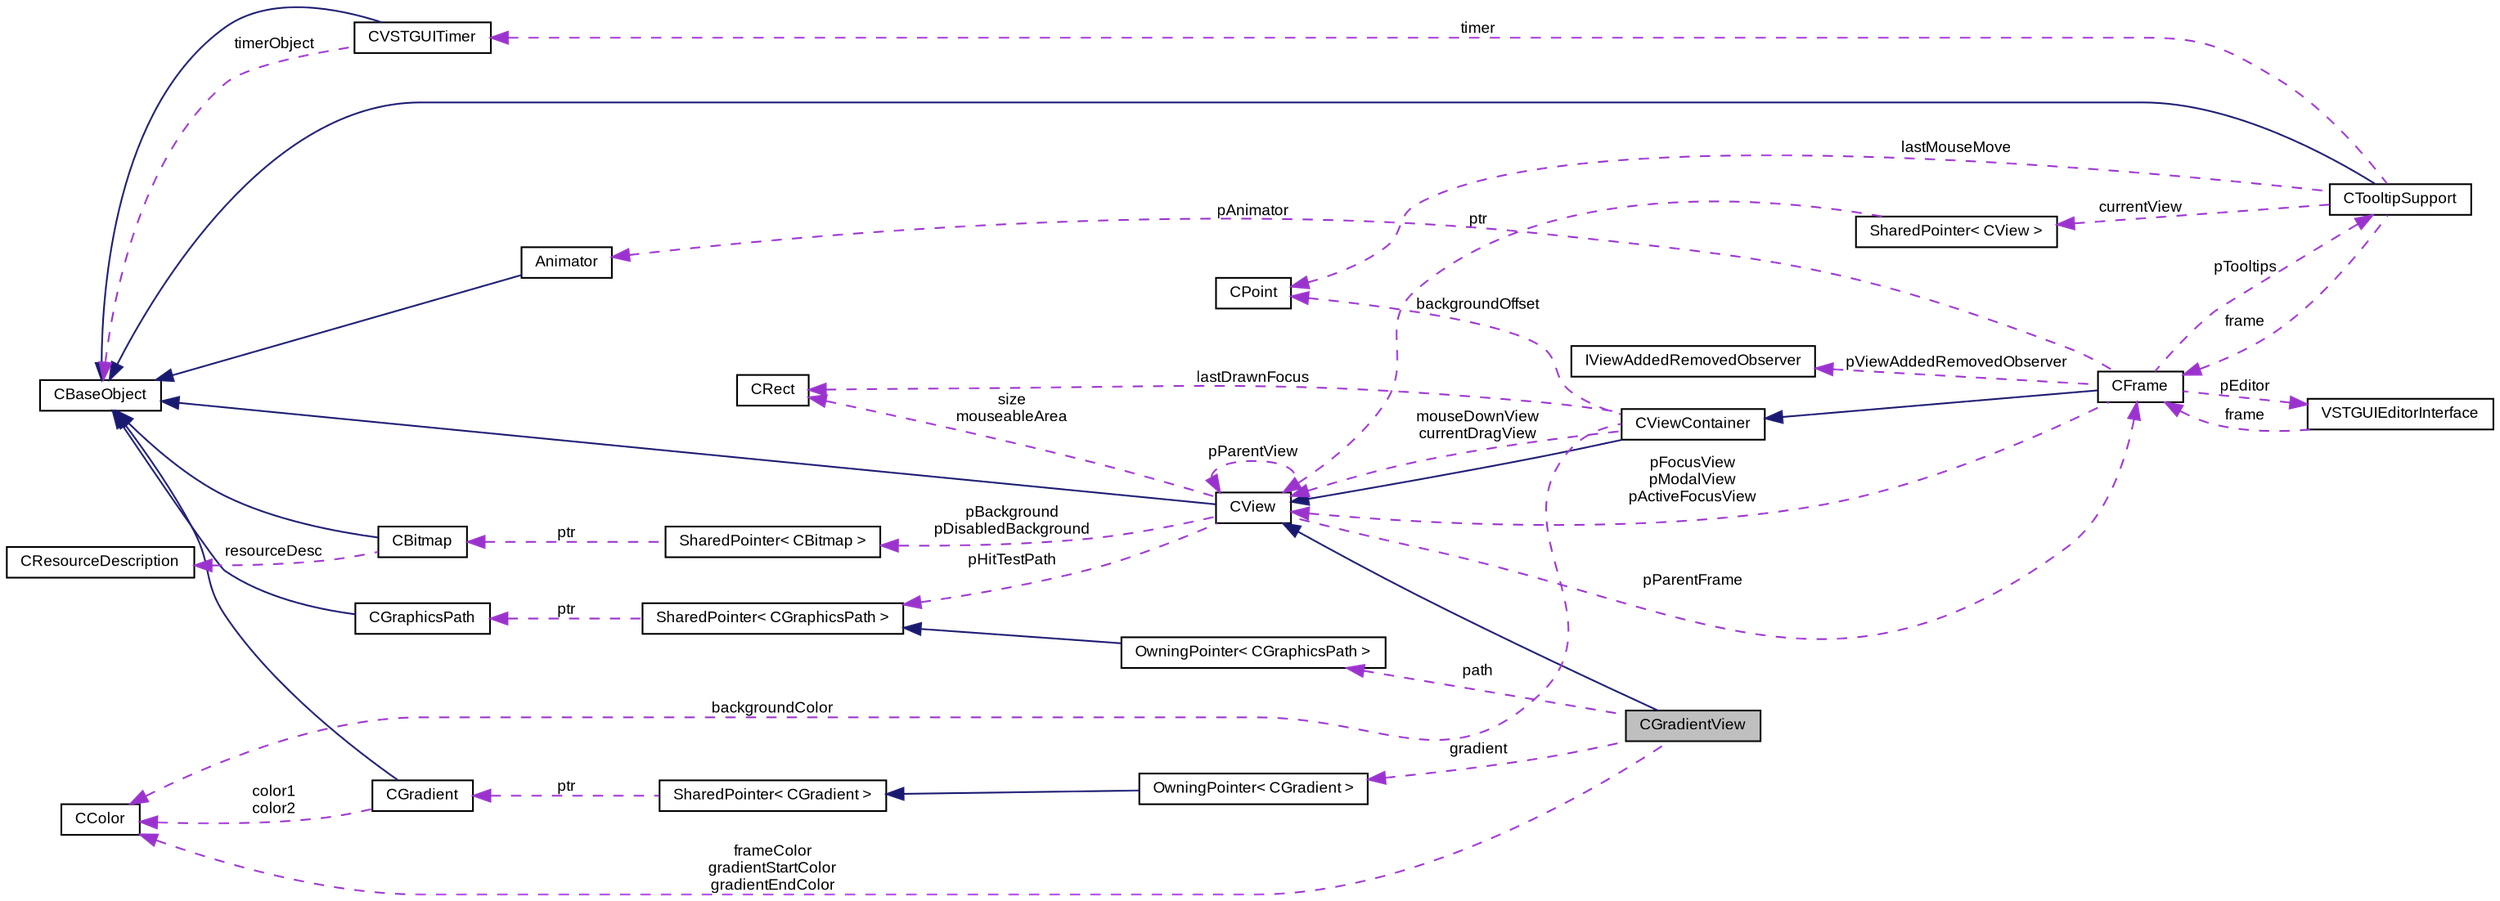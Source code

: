 digraph G
{
  bgcolor="transparent";
  edge [fontname="Arial",fontsize="9",labelfontname="Arial",labelfontsize="9"];
  node [fontname="Arial",fontsize="9",shape=record];
  rankdir=LR;
  Node1 [label="CGradientView",height=0.2,width=0.4,color="black", fillcolor="grey75", style="filled" fontcolor="black"];
  Node2 -> Node1 [dir=back,color="midnightblue",fontsize="9",style="solid",fontname="Arial"];
  Node2 [label="CView",height=0.2,width=0.4,color="black",URL="$class_v_s_t_g_u_i_1_1_c_view.html",tooltip="Base Class of all view objects."];
  Node3 -> Node2 [dir=back,color="midnightblue",fontsize="9",style="solid",fontname="Arial"];
  Node3 [label="CBaseObject",height=0.2,width=0.4,color="black",URL="$class_v_s_t_g_u_i_1_1_c_base_object.html",tooltip="Base Object with reference counter."];
  Node4 -> Node2 [dir=back,color="darkorchid3",fontsize="9",style="dashed",label="pBackground\npDisabledBackground",fontname="Arial"];
  Node4 [label="SharedPointer\< CBitmap \>",height=0.2,width=0.4,color="black",URL="$class_v_s_t_g_u_i_1_1_shared_pointer.html"];
  Node5 -> Node4 [dir=back,color="darkorchid3",fontsize="9",style="dashed",label="ptr",fontname="Arial"];
  Node5 [label="CBitmap",height=0.2,width=0.4,color="black",URL="$class_v_s_t_g_u_i_1_1_c_bitmap.html",tooltip="Encapsulates various platform depended kinds of bitmaps."];
  Node3 -> Node5 [dir=back,color="midnightblue",fontsize="9",style="solid",fontname="Arial"];
  Node6 -> Node5 [dir=back,color="darkorchid3",fontsize="9",style="dashed",label="resourceDesc",fontname="Arial"];
  Node6 [label="CResourceDescription",height=0.2,width=0.4,color="black",URL="$class_v_s_t_g_u_i_1_1_c_resource_description.html",tooltip="Describes a resource by name or by ID."];
  Node7 -> Node2 [dir=back,color="darkorchid3",fontsize="9",style="dashed",label="pParentFrame",fontname="Arial"];
  Node7 [label="CFrame",height=0.2,width=0.4,color="black",URL="$class_v_s_t_g_u_i_1_1_c_frame.html",tooltip="The CFrame is the parent container of all views."];
  Node8 -> Node7 [dir=back,color="midnightblue",fontsize="9",style="solid",fontname="Arial"];
  Node8 [label="CViewContainer",height=0.2,width=0.4,color="black",URL="$class_v_s_t_g_u_i_1_1_c_view_container.html",tooltip="Container Class of CView objects."];
  Node2 -> Node8 [dir=back,color="midnightblue",fontsize="9",style="solid",fontname="Arial"];
  Node2 -> Node8 [dir=back,color="darkorchid3",fontsize="9",style="dashed",label="mouseDownView\ncurrentDragView",fontname="Arial"];
  Node9 -> Node8 [dir=back,color="darkorchid3",fontsize="9",style="dashed",label="backgroundOffset",fontname="Arial"];
  Node9 [label="CPoint",height=0.2,width=0.4,color="black",URL="$struct_v_s_t_g_u_i_1_1_c_point.html",tooltip="Point structure."];
  Node10 -> Node8 [dir=back,color="darkorchid3",fontsize="9",style="dashed",label="backgroundColor",fontname="Arial"];
  Node10 [label="CColor",height=0.2,width=0.4,color="black",URL="$struct_v_s_t_g_u_i_1_1_c_color.html",tooltip="RGBA Color structure."];
  Node11 -> Node8 [dir=back,color="darkorchid3",fontsize="9",style="dashed",label="lastDrawnFocus",fontname="Arial"];
  Node11 [label="CRect",height=0.2,width=0.4,color="black",URL="$struct_v_s_t_g_u_i_1_1_c_rect.html",tooltip="Rect structure."];
  Node12 -> Node7 [dir=back,color="darkorchid3",fontsize="9",style="dashed",label="pViewAddedRemovedObserver",fontname="Arial"];
  Node12 [label="IViewAddedRemovedObserver",height=0.2,width=0.4,color="black",URL="$class_v_s_t_g_u_i_1_1_i_view_added_removed_observer.html",tooltip="view added removed observer interface for CFrame"];
  Node2 -> Node7 [dir=back,color="darkorchid3",fontsize="9",style="dashed",label="pFocusView\npModalView\npActiveFocusView",fontname="Arial"];
  Node13 -> Node7 [dir=back,color="darkorchid3",fontsize="9",style="dashed",label="pAnimator",fontname="Arial"];
  Node13 [label="Animator",height=0.2,width=0.4,color="black",URL="$class_v_s_t_g_u_i_1_1_animation_1_1_animator.html",tooltip="Animation runner."];
  Node3 -> Node13 [dir=back,color="midnightblue",fontsize="9",style="solid",fontname="Arial"];
  Node14 -> Node7 [dir=back,color="darkorchid3",fontsize="9",style="dashed",label="pTooltips",fontname="Arial"];
  Node14 [label="CTooltipSupport",height=0.2,width=0.4,color="black",URL="$class_v_s_t_g_u_i_1_1_c_tooltip_support.html",tooltip="Generic Tooltip Support class."];
  Node3 -> Node14 [dir=back,color="midnightblue",fontsize="9",style="solid",fontname="Arial"];
  Node7 -> Node14 [dir=back,color="darkorchid3",fontsize="9",style="dashed",label="frame",fontname="Arial"];
  Node15 -> Node14 [dir=back,color="darkorchid3",fontsize="9",style="dashed",label="currentView",fontname="Arial"];
  Node15 [label="SharedPointer\< CView \>",height=0.2,width=0.4,color="black",URL="$class_v_s_t_g_u_i_1_1_shared_pointer.html"];
  Node2 -> Node15 [dir=back,color="darkorchid3",fontsize="9",style="dashed",label="ptr",fontname="Arial"];
  Node9 -> Node14 [dir=back,color="darkorchid3",fontsize="9",style="dashed",label="lastMouseMove",fontname="Arial"];
  Node16 -> Node14 [dir=back,color="darkorchid3",fontsize="9",style="dashed",label="timer",fontname="Arial"];
  Node16 [label="CVSTGUITimer",height=0.2,width=0.4,color="black",URL="$class_v_s_t_g_u_i_1_1_c_v_s_t_g_u_i_timer.html",tooltip="A timer class, which posts timer messages to CBaseObjects."];
  Node3 -> Node16 [dir=back,color="midnightblue",fontsize="9",style="solid",fontname="Arial"];
  Node3 -> Node16 [dir=back,color="darkorchid3",fontsize="9",style="dashed",label="timerObject",fontname="Arial"];
  Node17 -> Node7 [dir=back,color="darkorchid3",fontsize="9",style="dashed",label="pEditor",fontname="Arial"];
  Node17 [label="VSTGUIEditorInterface",height=0.2,width=0.4,color="black",URL="$class_v_s_t_g_u_i_1_1_v_s_t_g_u_i_editor_interface.html"];
  Node7 -> Node17 [dir=back,color="darkorchid3",fontsize="9",style="dashed",label="frame",fontname="Arial"];
  Node2 -> Node2 [dir=back,color="darkorchid3",fontsize="9",style="dashed",label="pParentView",fontname="Arial"];
  Node18 -> Node2 [dir=back,color="darkorchid3",fontsize="9",style="dashed",label="pHitTestPath",fontname="Arial"];
  Node18 [label="SharedPointer\< CGraphicsPath \>",height=0.2,width=0.4,color="black",URL="$class_v_s_t_g_u_i_1_1_shared_pointer.html"];
  Node19 -> Node18 [dir=back,color="darkorchid3",fontsize="9",style="dashed",label="ptr",fontname="Arial"];
  Node19 [label="CGraphicsPath",height=0.2,width=0.4,color="black",URL="$class_v_s_t_g_u_i_1_1_c_graphics_path.html",tooltip="Graphics Path Object."];
  Node3 -> Node19 [dir=back,color="midnightblue",fontsize="9",style="solid",fontname="Arial"];
  Node11 -> Node2 [dir=back,color="darkorchid3",fontsize="9",style="dashed",label="size\nmouseableArea",fontname="Arial"];
  Node20 -> Node1 [dir=back,color="darkorchid3",fontsize="9",style="dashed",label="path",fontname="Arial"];
  Node20 [label="OwningPointer\< CGraphicsPath \>",height=0.2,width=0.4,color="black",URL="$class_v_s_t_g_u_i_1_1_owning_pointer.html"];
  Node18 -> Node20 [dir=back,color="midnightblue",fontsize="9",style="solid",fontname="Arial"];
  Node21 -> Node1 [dir=back,color="darkorchid3",fontsize="9",style="dashed",label="gradient",fontname="Arial"];
  Node21 [label="OwningPointer\< CGradient \>",height=0.2,width=0.4,color="black",URL="$class_v_s_t_g_u_i_1_1_owning_pointer.html"];
  Node22 -> Node21 [dir=back,color="midnightblue",fontsize="9",style="solid",fontname="Arial"];
  Node22 [label="SharedPointer\< CGradient \>",height=0.2,width=0.4,color="black",URL="$class_v_s_t_g_u_i_1_1_shared_pointer.html"];
  Node23 -> Node22 [dir=back,color="darkorchid3",fontsize="9",style="dashed",label="ptr",fontname="Arial"];
  Node23 [label="CGradient",height=0.2,width=0.4,color="black",URL="$class_v_s_t_g_u_i_1_1_c_gradient.html",tooltip="Gradient Object [new in 4.0]."];
  Node3 -> Node23 [dir=back,color="midnightblue",fontsize="9",style="solid",fontname="Arial"];
  Node10 -> Node23 [dir=back,color="darkorchid3",fontsize="9",style="dashed",label="color1\ncolor2",fontname="Arial"];
  Node10 -> Node1 [dir=back,color="darkorchid3",fontsize="9",style="dashed",label="frameColor\ngradientStartColor\ngradientEndColor",fontname="Arial"];
}
